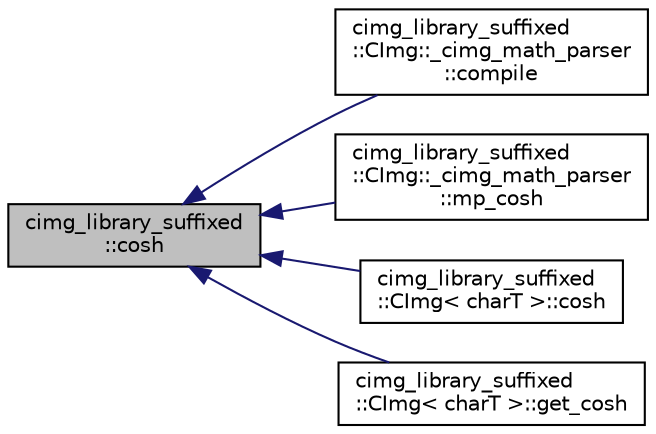 digraph "cimg_library_suffixed::cosh"
{
  edge [fontname="Helvetica",fontsize="10",labelfontname="Helvetica",labelfontsize="10"];
  node [fontname="Helvetica",fontsize="10",shape=record];
  rankdir="LR";
  Node57 [label="cimg_library_suffixed\l::cosh",height=0.2,width=0.4,color="black", fillcolor="grey75", style="filled", fontcolor="black"];
  Node57 -> Node58 [dir="back",color="midnightblue",fontsize="10",style="solid",fontname="Helvetica"];
  Node58 [label="cimg_library_suffixed\l::CImg::_cimg_math_parser\l::compile",height=0.2,width=0.4,color="black", fillcolor="white", style="filled",URL="$structcimg__library__suffixed_1_1_c_img_1_1__cimg__math__parser.html#a318c44c5d1f4f0114355f37ace87a4ae"];
  Node57 -> Node59 [dir="back",color="midnightblue",fontsize="10",style="solid",fontname="Helvetica"];
  Node59 [label="cimg_library_suffixed\l::CImg::_cimg_math_parser\l::mp_cosh",height=0.2,width=0.4,color="black", fillcolor="white", style="filled",URL="$structcimg__library__suffixed_1_1_c_img_1_1__cimg__math__parser.html#a2882321ea2fd5ea75a7d511548aa3aa7"];
  Node57 -> Node60 [dir="back",color="midnightblue",fontsize="10",style="solid",fontname="Helvetica"];
  Node60 [label="cimg_library_suffixed\l::CImg\< charT \>::cosh",height=0.2,width=0.4,color="black", fillcolor="white", style="filled",URL="$structcimg__library__suffixed_1_1_c_img.html#ae1d24b22b1e42c5ac02250e485d36c34",tooltip="Compute the hyperbolic cosine of each pixel value. "];
  Node57 -> Node61 [dir="back",color="midnightblue",fontsize="10",style="solid",fontname="Helvetica"];
  Node61 [label="cimg_library_suffixed\l::CImg\< charT \>::get_cosh",height=0.2,width=0.4,color="black", fillcolor="white", style="filled",URL="$structcimg__library__suffixed_1_1_c_img.html#a7a24311d2716761583da47f7ebf6f380",tooltip="Compute the hyperbolic cosine of each pixel value . "];
}
